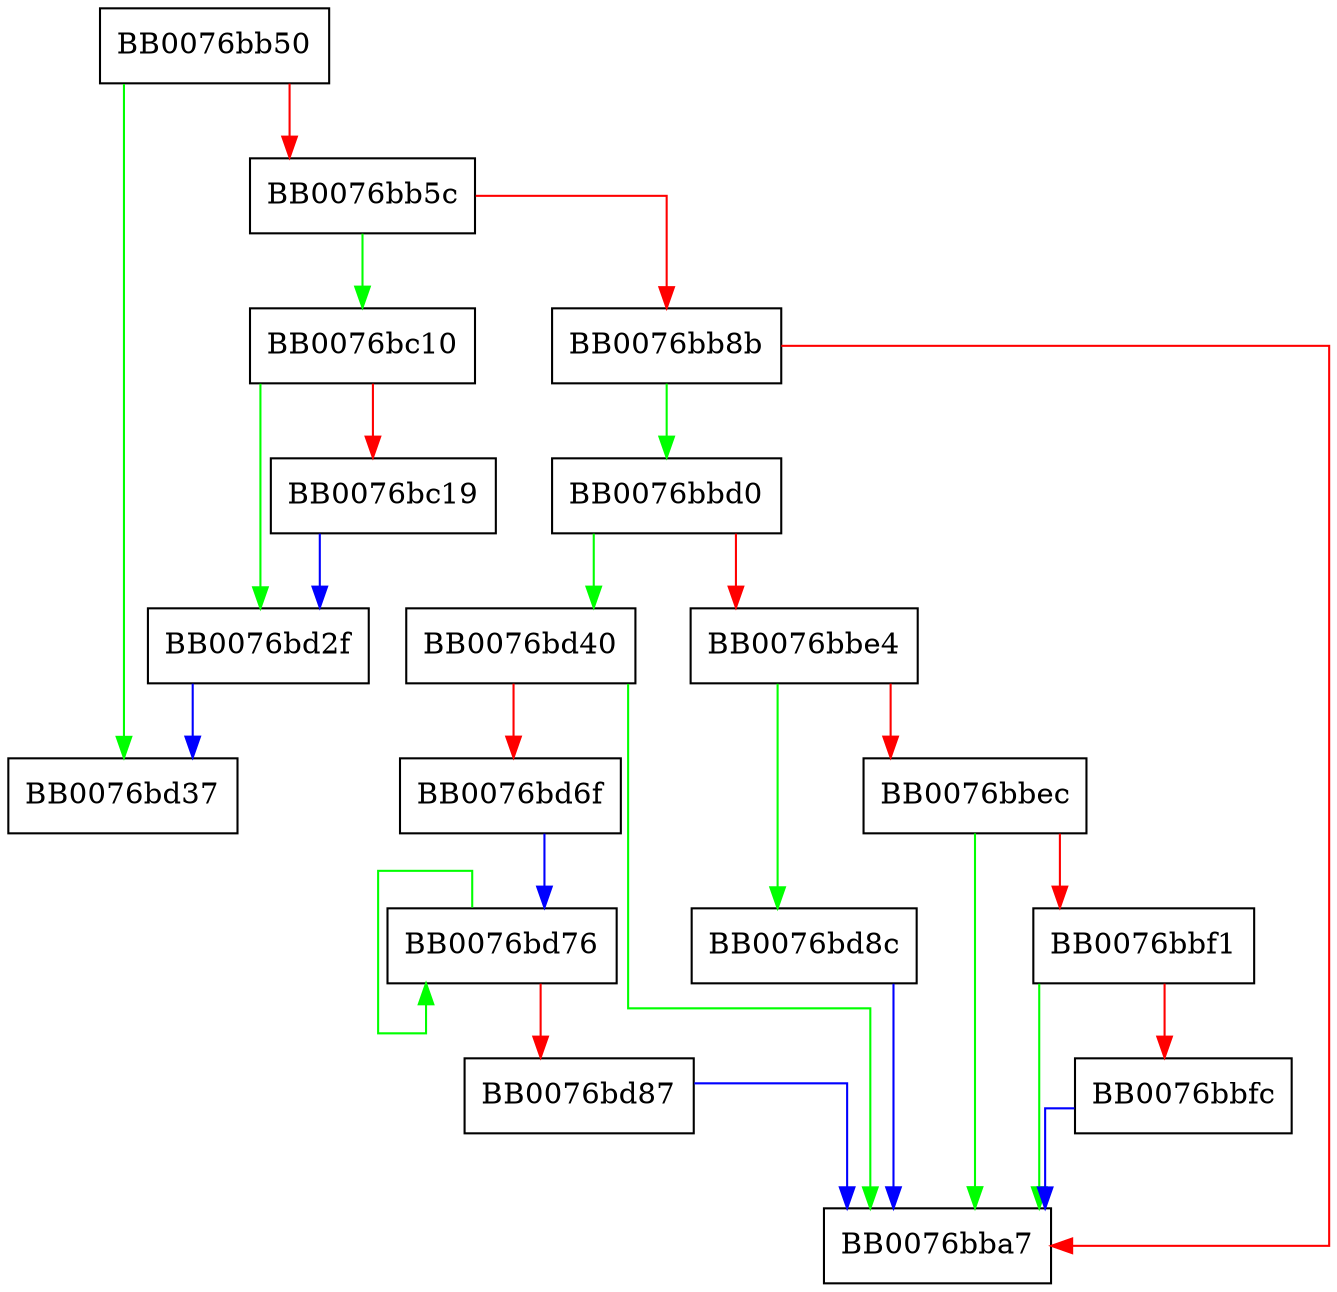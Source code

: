digraph chacha20_poly1305_init_key {
  node [shape="box"];
  graph [splines=ortho];
  BB0076bb50 -> BB0076bd37 [color="green"];
  BB0076bb50 -> BB0076bb5c [color="red"];
  BB0076bb5c -> BB0076bc10 [color="green"];
  BB0076bb5c -> BB0076bb8b [color="red"];
  BB0076bb8b -> BB0076bbd0 [color="green"];
  BB0076bb8b -> BB0076bba7 [color="red"];
  BB0076bbd0 -> BB0076bd40 [color="green"];
  BB0076bbd0 -> BB0076bbe4 [color="red"];
  BB0076bbe4 -> BB0076bd8c [color="green"];
  BB0076bbe4 -> BB0076bbec [color="red"];
  BB0076bbec -> BB0076bba7 [color="green"];
  BB0076bbec -> BB0076bbf1 [color="red"];
  BB0076bbf1 -> BB0076bba7 [color="green"];
  BB0076bbf1 -> BB0076bbfc [color="red"];
  BB0076bbfc -> BB0076bba7 [color="blue"];
  BB0076bc10 -> BB0076bd2f [color="green"];
  BB0076bc10 -> BB0076bc19 [color="red"];
  BB0076bc19 -> BB0076bd2f [color="blue"];
  BB0076bd2f -> BB0076bd37 [color="blue"];
  BB0076bd40 -> BB0076bba7 [color="green"];
  BB0076bd40 -> BB0076bd6f [color="red"];
  BB0076bd6f -> BB0076bd76 [color="blue"];
  BB0076bd76 -> BB0076bd76 [color="green"];
  BB0076bd76 -> BB0076bd87 [color="red"];
  BB0076bd87 -> BB0076bba7 [color="blue"];
  BB0076bd8c -> BB0076bba7 [color="blue"];
}